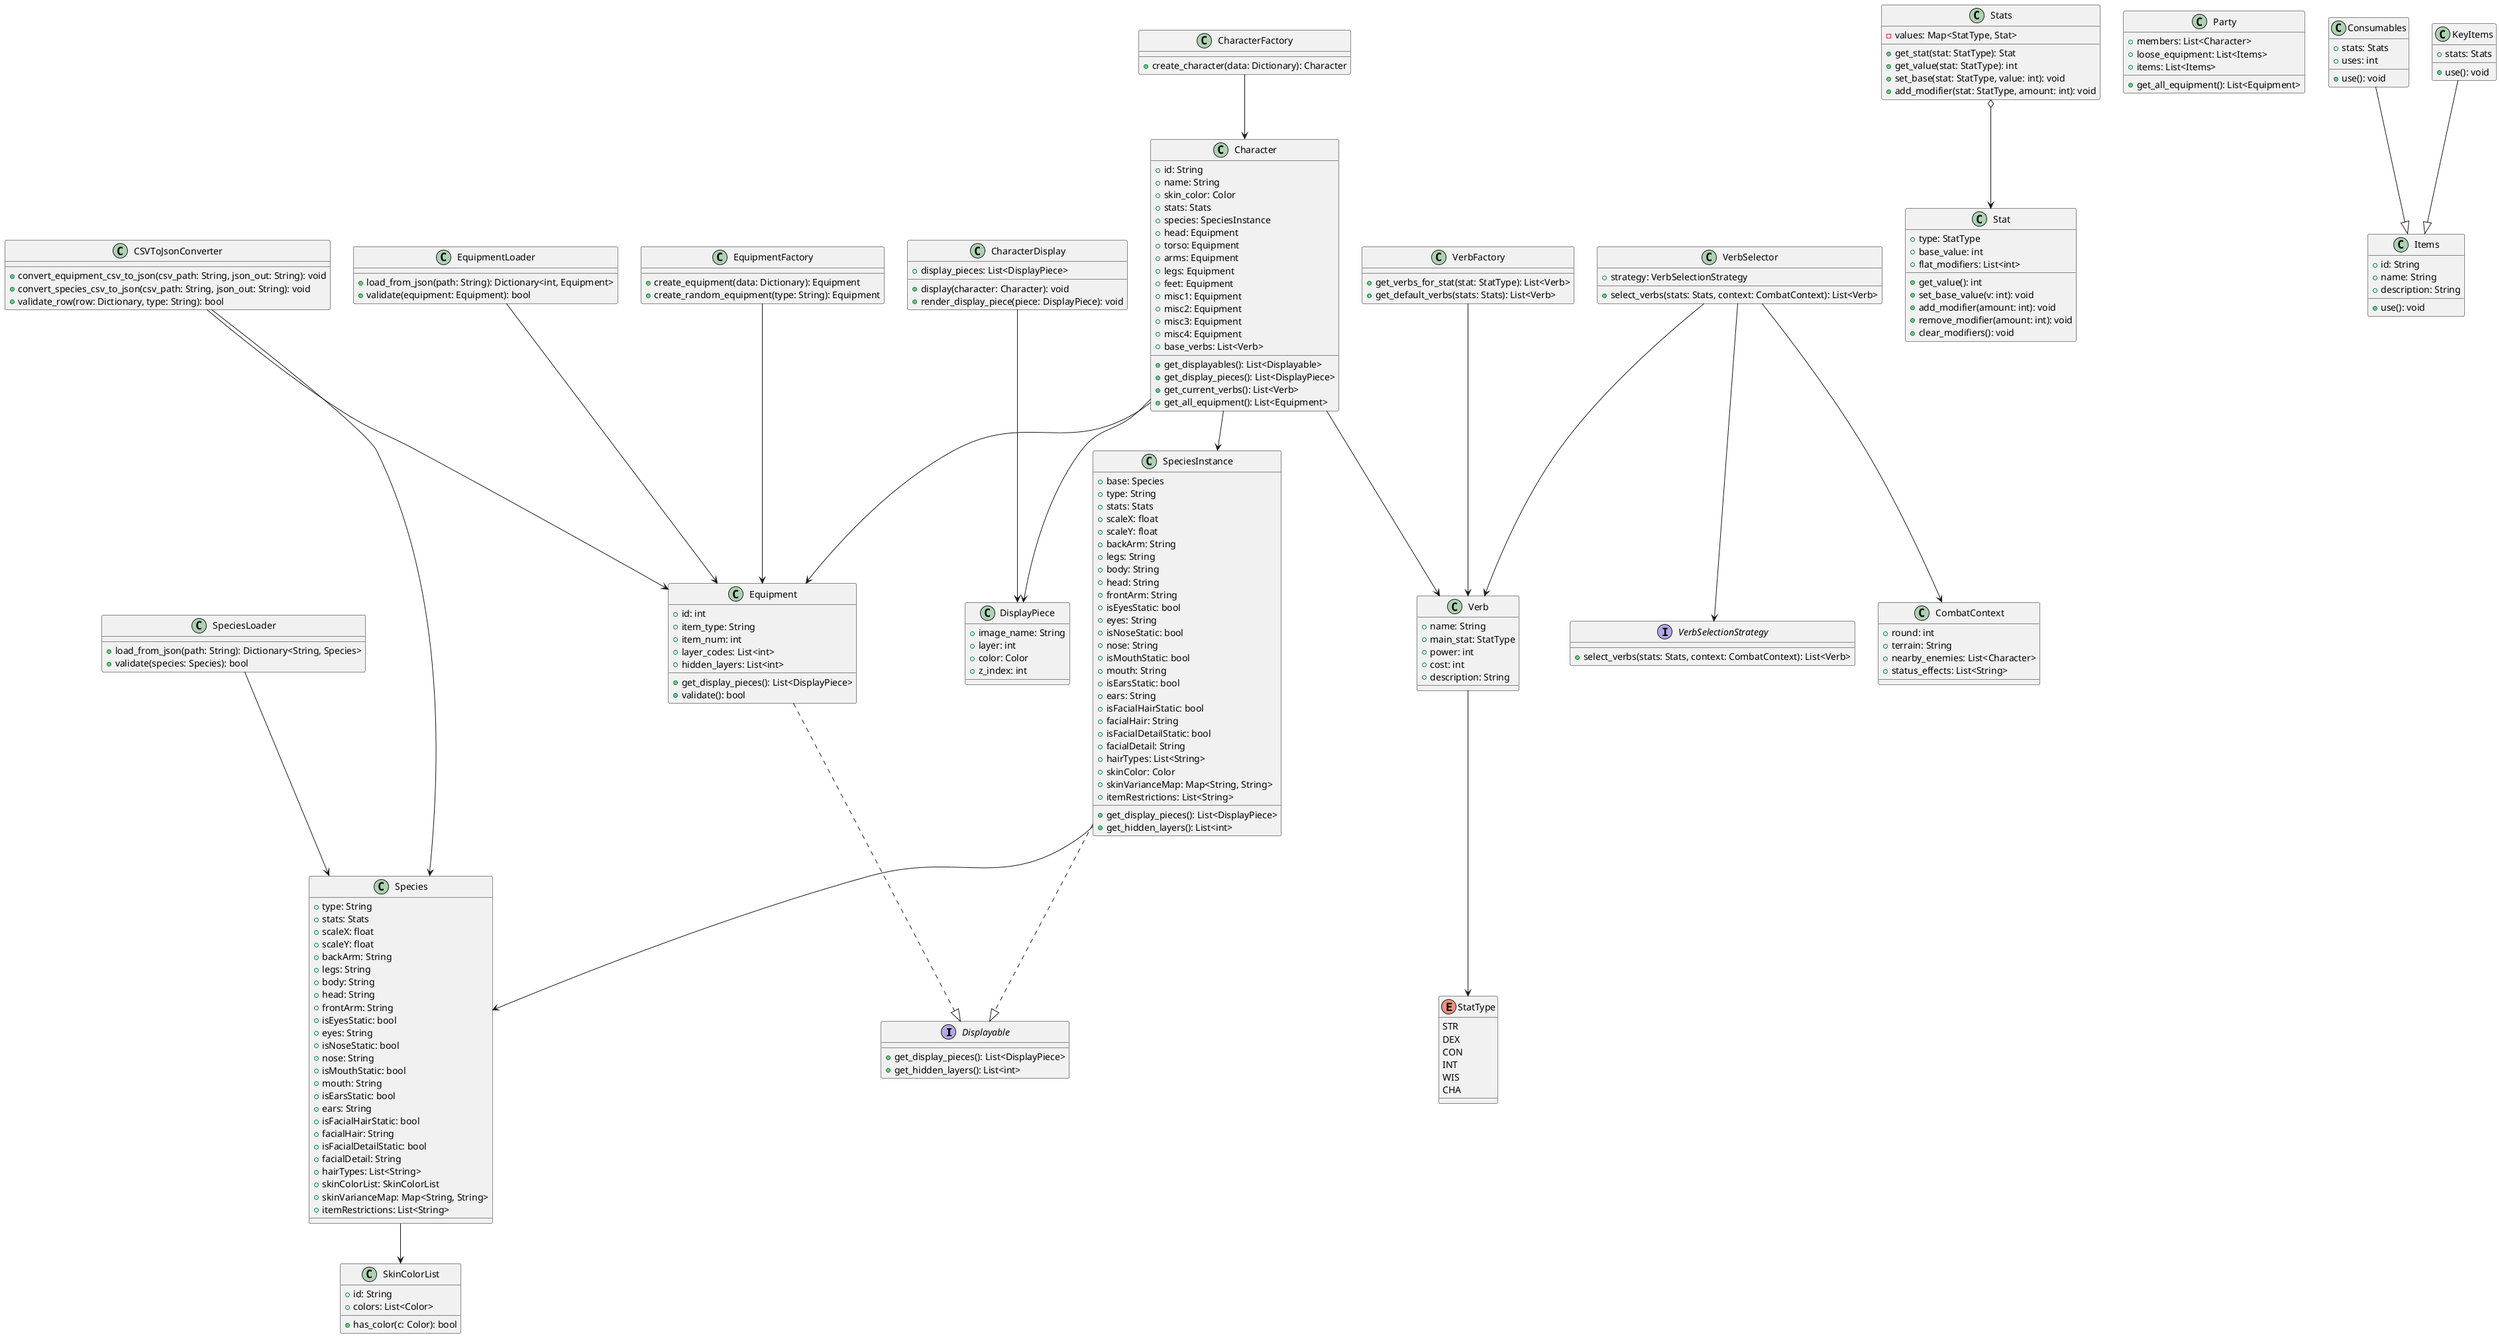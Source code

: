 @startuml

' Interfaces
interface Displayable {
  +get_display_pieces(): List<DisplayPiece>
  +get_hidden_layers(): List<int>
}

interface VerbSelectionStrategy {
  +select_verbs(stats: Stats, context: CombatContext): List<Verb>
}

' ===== Stats System =====
enum StatType {
  STR
  DEX
  CON
  INT
  WIS
  CHA
}

class Stat {
  +type: StatType
  +base_value: int
  +flat_modifiers: List<int>
  +get_value(): int
  +set_base_value(v: int): void
  +add_modifier(amount: int): void
  +remove_modifier(amount: int): void
  +clear_modifiers(): void
}

class Stats {
  -values: Map<StatType, Stat>
  +get_stat(stat: StatType): Stat
  +get_value(stat: StatType): int
  +set_base(stat: StatType, value: int): void
  +add_modifier(stat: StatType, amount: int): void
}

' ===== Species Color System =====
class SkinColorList {
  +id: String
  +colors: List<Color>
  +has_color(c: Color): bool
}

' Core Classes
class Character {
  +id: String
  +name: String
  +skin_color: Color
  +stats: Stats
  +species: SpeciesInstance
  +head: Equipment
  +torso: Equipment
  +arms: Equipment
  +legs: Equipment
  +feet: Equipment
  +misc1: Equipment
  +misc2: Equipment
  +misc3: Equipment
  +misc4: Equipment
  +base_verbs: List<Verb>
  +get_displayables(): List<Displayable>
  +get_display_pieces(): List<DisplayPiece>
  +get_current_verbs(): List<Verb>
  +get_all_equipment(): List<Equipment>
}

class SpeciesInstance {
  +base: Species
  +type: String
  +stats: Stats
  +scaleX: float
  +scaleY: float
  +backArm: String
  +legs: String
  +body: String
  +head: String
  +frontArm: String
  +isEyesStatic: bool
  +eyes: String
  +isNoseStatic: bool
  +nose: String
  +isMouthStatic: bool
  +mouth: String
  +isEarsStatic: bool
  +ears: String
  +isFacialHairStatic: bool
  +facialHair: String
  +isFacialDetailStatic: bool
  +facialDetail: String
  +hairTypes: List<String>
  +skinColor: Color
  +skinVarianceMap: Map<String, String>
  +itemRestrictions: List<String>
  +get_display_pieces(): List<DisplayPiece>
  +get_hidden_layers(): List<int>
}

class Species {
  +type: String
  +stats: Stats
  +scaleX: float
  +scaleY: float
  +backArm: String
  +legs: String
  +body: String
  +head: String
  +frontArm: String
  +isEyesStatic: bool
  +eyes: String
  +isNoseStatic: bool
  +nose: String
  +isMouthStatic: bool
  +mouth: String
  +isEarsStatic: bool
  +ears: String
  +isFacialHairStatic: bool
  +facialHair: String
  +isFacialDetailStatic: bool
  +facialDetail: String
  +hairTypes: List<String>
  +skinColorList: SkinColorList
  +skinVarianceMap: Map<String, String>
  +itemRestrictions: List<String>
}

class Equipment {
  +id: int
  +item_type: String
  +item_num: int
  +layer_codes: List<int>
  +hidden_layers: List<int>
  +get_display_pieces(): List<DisplayPiece>
  +validate(): bool
}

class EquipmentLoader {
  +load_from_json(path: String): Dictionary<int, Equipment>
  +validate(equipment: Equipment): bool
}

class SpeciesLoader {
  +load_from_json(path: String): Dictionary<String, Species>
  +validate(species: Species): bool
}

class CSVToJsonConverter {
  +convert_equipment_csv_to_json(csv_path: String, json_out: String): void
  +convert_species_csv_to_json(csv_path: String, json_out: String): void
  +validate_row(row: Dictionary, type: String): bool
}

class DisplayPiece {
  +image_name: String
  +layer: int
  +color: Color
  +z_index: int
}

class CharacterDisplay {
  +display(character: Character): void
  +render_display_piece(piece: DisplayPiece): void
  +display_pieces: List<DisplayPiece>
}

class CharacterFactory {
  +create_character(data: Dictionary): Character
}

class EquipmentFactory {
  +create_equipment(data: Dictionary): Equipment
  +create_random_equipment(type: String): Equipment
}

class Verb {
  +name: String
  +main_stat: StatType
  +power: int
  +cost: int
  +description: String
}

class VerbFactory {
  +get_verbs_for_stat(stat: StatType): List<Verb>
  +get_default_verbs(stats: Stats): List<Verb>
}

class VerbSelector {
  +strategy: VerbSelectionStrategy
  +select_verbs(stats: Stats, context: CombatContext): List<Verb>
}

class CombatContext {
  +round: int
  +terrain: String
  +nearby_enemies: List<Character>
  +status_effects: List<String>
}

class Party {
  +members: List<Character>
  +loose_equipment: List<Items>
  +items: List<Items>
  +get_all_equipment(): List<Equipment>
}

class Items {
  +id: String
  +name: String
  +description: String
  +use(): void
}

class Consumables {
  +stats: Stats
  +uses: int
  +use(): void
}

class KeyItems {
  +stats: Stats
  +use(): void
}

' Relationships
SpeciesInstance ..|> Displayable
Equipment ..|> Displayable
Character --> SpeciesInstance
Character --> Equipment
Character --> Verb
Character --> DisplayPiece
CharacterDisplay --> DisplayPiece

VerbSelector --> VerbSelectionStrategy
VerbSelector --> CombatContext
VerbSelector --> Verb
VerbFactory --> Verb
CharacterFactory --> Character
EquipmentFactory --> Equipment
EquipmentLoader --> Equipment
SpeciesLoader --> Species

SpeciesInstance --> Species
Species --> SkinColorList

CSVToJsonConverter --> Equipment
CSVToJsonConverter --> Species
Consumables --|> Items
KeyItems --|> Items

' Stats relations
Stats o--> Stat
Verb --> StatType

@enduml
